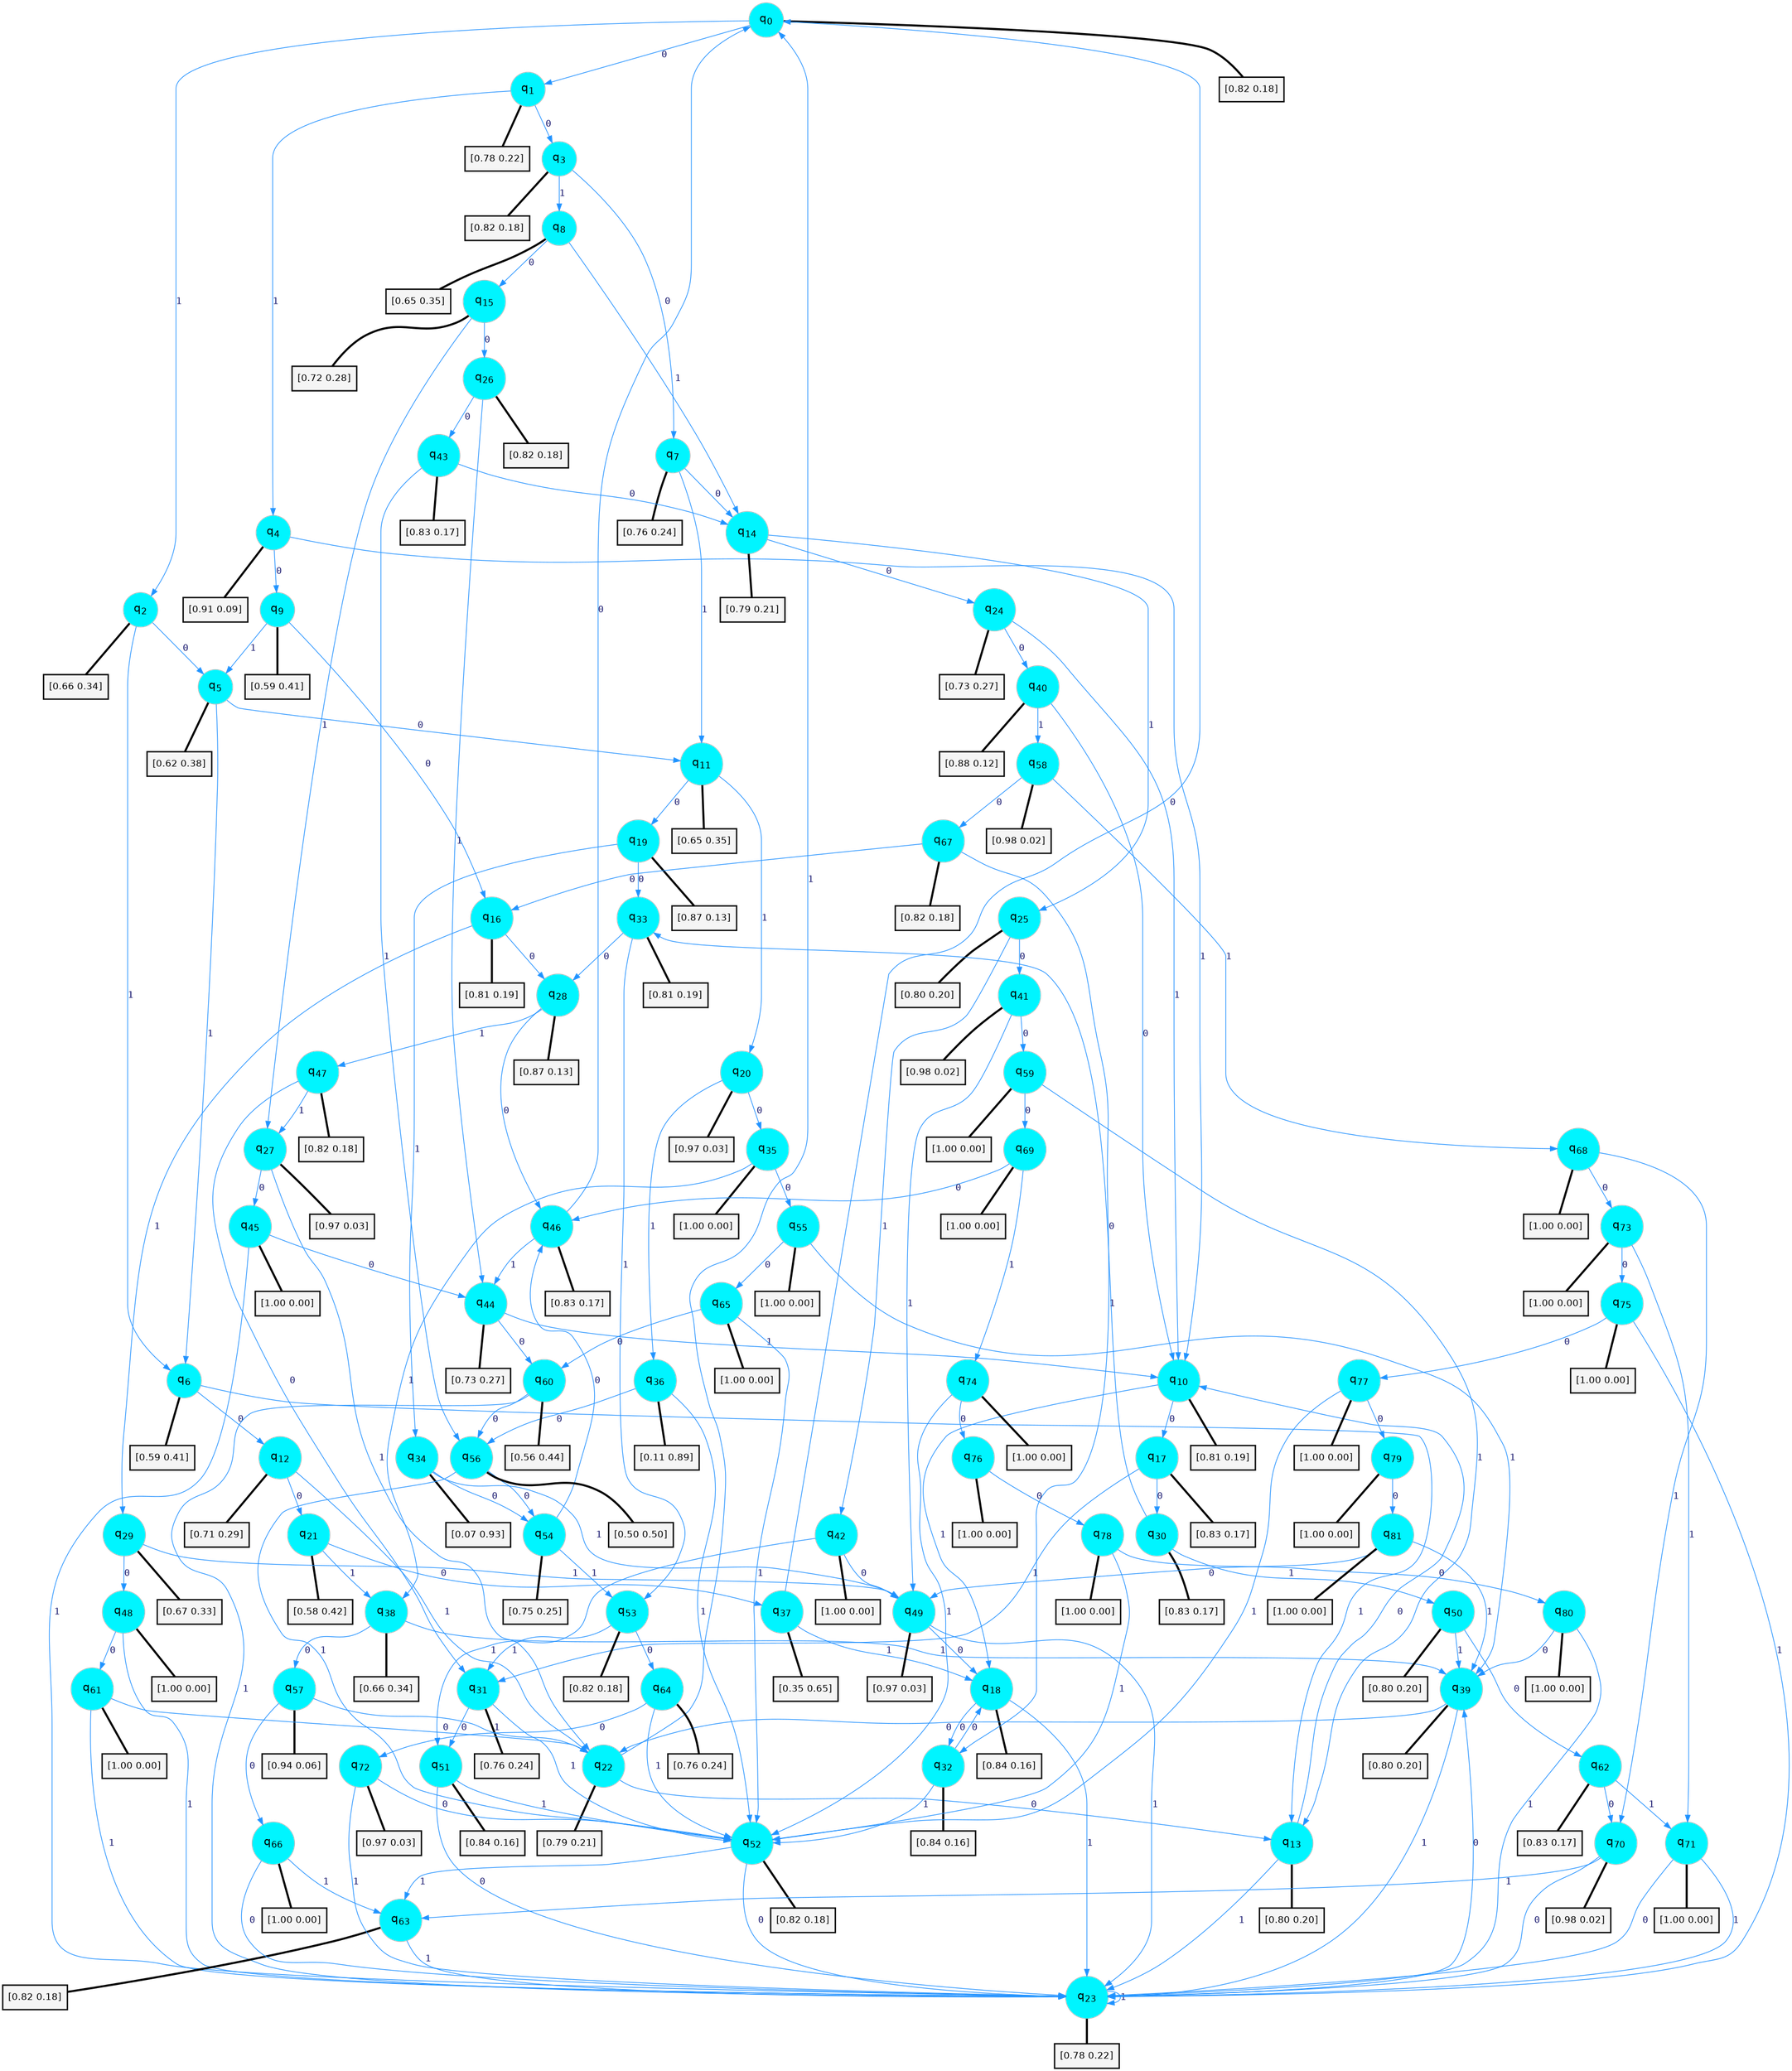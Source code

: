 digraph G {
graph [
bgcolor=transparent, dpi=300, rankdir=TD, size="40,25"];
node [
color=gray, fillcolor=turquoise1, fontcolor=black, fontname=Helvetica, fontsize=16, fontweight=bold, shape=circle, style=filled];
edge [
arrowsize=1, color=dodgerblue1, fontcolor=midnightblue, fontname=courier, fontweight=bold, penwidth=1, style=solid, weight=20];
0[label=<q<SUB>0</SUB>>];
1[label=<q<SUB>1</SUB>>];
2[label=<q<SUB>2</SUB>>];
3[label=<q<SUB>3</SUB>>];
4[label=<q<SUB>4</SUB>>];
5[label=<q<SUB>5</SUB>>];
6[label=<q<SUB>6</SUB>>];
7[label=<q<SUB>7</SUB>>];
8[label=<q<SUB>8</SUB>>];
9[label=<q<SUB>9</SUB>>];
10[label=<q<SUB>10</SUB>>];
11[label=<q<SUB>11</SUB>>];
12[label=<q<SUB>12</SUB>>];
13[label=<q<SUB>13</SUB>>];
14[label=<q<SUB>14</SUB>>];
15[label=<q<SUB>15</SUB>>];
16[label=<q<SUB>16</SUB>>];
17[label=<q<SUB>17</SUB>>];
18[label=<q<SUB>18</SUB>>];
19[label=<q<SUB>19</SUB>>];
20[label=<q<SUB>20</SUB>>];
21[label=<q<SUB>21</SUB>>];
22[label=<q<SUB>22</SUB>>];
23[label=<q<SUB>23</SUB>>];
24[label=<q<SUB>24</SUB>>];
25[label=<q<SUB>25</SUB>>];
26[label=<q<SUB>26</SUB>>];
27[label=<q<SUB>27</SUB>>];
28[label=<q<SUB>28</SUB>>];
29[label=<q<SUB>29</SUB>>];
30[label=<q<SUB>30</SUB>>];
31[label=<q<SUB>31</SUB>>];
32[label=<q<SUB>32</SUB>>];
33[label=<q<SUB>33</SUB>>];
34[label=<q<SUB>34</SUB>>];
35[label=<q<SUB>35</SUB>>];
36[label=<q<SUB>36</SUB>>];
37[label=<q<SUB>37</SUB>>];
38[label=<q<SUB>38</SUB>>];
39[label=<q<SUB>39</SUB>>];
40[label=<q<SUB>40</SUB>>];
41[label=<q<SUB>41</SUB>>];
42[label=<q<SUB>42</SUB>>];
43[label=<q<SUB>43</SUB>>];
44[label=<q<SUB>44</SUB>>];
45[label=<q<SUB>45</SUB>>];
46[label=<q<SUB>46</SUB>>];
47[label=<q<SUB>47</SUB>>];
48[label=<q<SUB>48</SUB>>];
49[label=<q<SUB>49</SUB>>];
50[label=<q<SUB>50</SUB>>];
51[label=<q<SUB>51</SUB>>];
52[label=<q<SUB>52</SUB>>];
53[label=<q<SUB>53</SUB>>];
54[label=<q<SUB>54</SUB>>];
55[label=<q<SUB>55</SUB>>];
56[label=<q<SUB>56</SUB>>];
57[label=<q<SUB>57</SUB>>];
58[label=<q<SUB>58</SUB>>];
59[label=<q<SUB>59</SUB>>];
60[label=<q<SUB>60</SUB>>];
61[label=<q<SUB>61</SUB>>];
62[label=<q<SUB>62</SUB>>];
63[label=<q<SUB>63</SUB>>];
64[label=<q<SUB>64</SUB>>];
65[label=<q<SUB>65</SUB>>];
66[label=<q<SUB>66</SUB>>];
67[label=<q<SUB>67</SUB>>];
68[label=<q<SUB>68</SUB>>];
69[label=<q<SUB>69</SUB>>];
70[label=<q<SUB>70</SUB>>];
71[label=<q<SUB>71</SUB>>];
72[label=<q<SUB>72</SUB>>];
73[label=<q<SUB>73</SUB>>];
74[label=<q<SUB>74</SUB>>];
75[label=<q<SUB>75</SUB>>];
76[label=<q<SUB>76</SUB>>];
77[label=<q<SUB>77</SUB>>];
78[label=<q<SUB>78</SUB>>];
79[label=<q<SUB>79</SUB>>];
80[label=<q<SUB>80</SUB>>];
81[label=<q<SUB>81</SUB>>];
82[label="[0.82 0.18]", shape=box,fontcolor=black, fontname=Helvetica, fontsize=14, penwidth=2, fillcolor=whitesmoke,color=black];
83[label="[0.78 0.22]", shape=box,fontcolor=black, fontname=Helvetica, fontsize=14, penwidth=2, fillcolor=whitesmoke,color=black];
84[label="[0.66 0.34]", shape=box,fontcolor=black, fontname=Helvetica, fontsize=14, penwidth=2, fillcolor=whitesmoke,color=black];
85[label="[0.82 0.18]", shape=box,fontcolor=black, fontname=Helvetica, fontsize=14, penwidth=2, fillcolor=whitesmoke,color=black];
86[label="[0.91 0.09]", shape=box,fontcolor=black, fontname=Helvetica, fontsize=14, penwidth=2, fillcolor=whitesmoke,color=black];
87[label="[0.62 0.38]", shape=box,fontcolor=black, fontname=Helvetica, fontsize=14, penwidth=2, fillcolor=whitesmoke,color=black];
88[label="[0.59 0.41]", shape=box,fontcolor=black, fontname=Helvetica, fontsize=14, penwidth=2, fillcolor=whitesmoke,color=black];
89[label="[0.76 0.24]", shape=box,fontcolor=black, fontname=Helvetica, fontsize=14, penwidth=2, fillcolor=whitesmoke,color=black];
90[label="[0.65 0.35]", shape=box,fontcolor=black, fontname=Helvetica, fontsize=14, penwidth=2, fillcolor=whitesmoke,color=black];
91[label="[0.59 0.41]", shape=box,fontcolor=black, fontname=Helvetica, fontsize=14, penwidth=2, fillcolor=whitesmoke,color=black];
92[label="[0.81 0.19]", shape=box,fontcolor=black, fontname=Helvetica, fontsize=14, penwidth=2, fillcolor=whitesmoke,color=black];
93[label="[0.65 0.35]", shape=box,fontcolor=black, fontname=Helvetica, fontsize=14, penwidth=2, fillcolor=whitesmoke,color=black];
94[label="[0.71 0.29]", shape=box,fontcolor=black, fontname=Helvetica, fontsize=14, penwidth=2, fillcolor=whitesmoke,color=black];
95[label="[0.80 0.20]", shape=box,fontcolor=black, fontname=Helvetica, fontsize=14, penwidth=2, fillcolor=whitesmoke,color=black];
96[label="[0.79 0.21]", shape=box,fontcolor=black, fontname=Helvetica, fontsize=14, penwidth=2, fillcolor=whitesmoke,color=black];
97[label="[0.72 0.28]", shape=box,fontcolor=black, fontname=Helvetica, fontsize=14, penwidth=2, fillcolor=whitesmoke,color=black];
98[label="[0.81 0.19]", shape=box,fontcolor=black, fontname=Helvetica, fontsize=14, penwidth=2, fillcolor=whitesmoke,color=black];
99[label="[0.83 0.17]", shape=box,fontcolor=black, fontname=Helvetica, fontsize=14, penwidth=2, fillcolor=whitesmoke,color=black];
100[label="[0.84 0.16]", shape=box,fontcolor=black, fontname=Helvetica, fontsize=14, penwidth=2, fillcolor=whitesmoke,color=black];
101[label="[0.87 0.13]", shape=box,fontcolor=black, fontname=Helvetica, fontsize=14, penwidth=2, fillcolor=whitesmoke,color=black];
102[label="[0.97 0.03]", shape=box,fontcolor=black, fontname=Helvetica, fontsize=14, penwidth=2, fillcolor=whitesmoke,color=black];
103[label="[0.58 0.42]", shape=box,fontcolor=black, fontname=Helvetica, fontsize=14, penwidth=2, fillcolor=whitesmoke,color=black];
104[label="[0.79 0.21]", shape=box,fontcolor=black, fontname=Helvetica, fontsize=14, penwidth=2, fillcolor=whitesmoke,color=black];
105[label="[0.78 0.22]", shape=box,fontcolor=black, fontname=Helvetica, fontsize=14, penwidth=2, fillcolor=whitesmoke,color=black];
106[label="[0.73 0.27]", shape=box,fontcolor=black, fontname=Helvetica, fontsize=14, penwidth=2, fillcolor=whitesmoke,color=black];
107[label="[0.80 0.20]", shape=box,fontcolor=black, fontname=Helvetica, fontsize=14, penwidth=2, fillcolor=whitesmoke,color=black];
108[label="[0.82 0.18]", shape=box,fontcolor=black, fontname=Helvetica, fontsize=14, penwidth=2, fillcolor=whitesmoke,color=black];
109[label="[0.97 0.03]", shape=box,fontcolor=black, fontname=Helvetica, fontsize=14, penwidth=2, fillcolor=whitesmoke,color=black];
110[label="[0.87 0.13]", shape=box,fontcolor=black, fontname=Helvetica, fontsize=14, penwidth=2, fillcolor=whitesmoke,color=black];
111[label="[0.67 0.33]", shape=box,fontcolor=black, fontname=Helvetica, fontsize=14, penwidth=2, fillcolor=whitesmoke,color=black];
112[label="[0.83 0.17]", shape=box,fontcolor=black, fontname=Helvetica, fontsize=14, penwidth=2, fillcolor=whitesmoke,color=black];
113[label="[0.76 0.24]", shape=box,fontcolor=black, fontname=Helvetica, fontsize=14, penwidth=2, fillcolor=whitesmoke,color=black];
114[label="[0.84 0.16]", shape=box,fontcolor=black, fontname=Helvetica, fontsize=14, penwidth=2, fillcolor=whitesmoke,color=black];
115[label="[0.81 0.19]", shape=box,fontcolor=black, fontname=Helvetica, fontsize=14, penwidth=2, fillcolor=whitesmoke,color=black];
116[label="[0.07 0.93]", shape=box,fontcolor=black, fontname=Helvetica, fontsize=14, penwidth=2, fillcolor=whitesmoke,color=black];
117[label="[1.00 0.00]", shape=box,fontcolor=black, fontname=Helvetica, fontsize=14, penwidth=2, fillcolor=whitesmoke,color=black];
118[label="[0.11 0.89]", shape=box,fontcolor=black, fontname=Helvetica, fontsize=14, penwidth=2, fillcolor=whitesmoke,color=black];
119[label="[0.35 0.65]", shape=box,fontcolor=black, fontname=Helvetica, fontsize=14, penwidth=2, fillcolor=whitesmoke,color=black];
120[label="[0.66 0.34]", shape=box,fontcolor=black, fontname=Helvetica, fontsize=14, penwidth=2, fillcolor=whitesmoke,color=black];
121[label="[0.80 0.20]", shape=box,fontcolor=black, fontname=Helvetica, fontsize=14, penwidth=2, fillcolor=whitesmoke,color=black];
122[label="[0.88 0.12]", shape=box,fontcolor=black, fontname=Helvetica, fontsize=14, penwidth=2, fillcolor=whitesmoke,color=black];
123[label="[0.98 0.02]", shape=box,fontcolor=black, fontname=Helvetica, fontsize=14, penwidth=2, fillcolor=whitesmoke,color=black];
124[label="[1.00 0.00]", shape=box,fontcolor=black, fontname=Helvetica, fontsize=14, penwidth=2, fillcolor=whitesmoke,color=black];
125[label="[0.83 0.17]", shape=box,fontcolor=black, fontname=Helvetica, fontsize=14, penwidth=2, fillcolor=whitesmoke,color=black];
126[label="[0.73 0.27]", shape=box,fontcolor=black, fontname=Helvetica, fontsize=14, penwidth=2, fillcolor=whitesmoke,color=black];
127[label="[1.00 0.00]", shape=box,fontcolor=black, fontname=Helvetica, fontsize=14, penwidth=2, fillcolor=whitesmoke,color=black];
128[label="[0.83 0.17]", shape=box,fontcolor=black, fontname=Helvetica, fontsize=14, penwidth=2, fillcolor=whitesmoke,color=black];
129[label="[0.82 0.18]", shape=box,fontcolor=black, fontname=Helvetica, fontsize=14, penwidth=2, fillcolor=whitesmoke,color=black];
130[label="[1.00 0.00]", shape=box,fontcolor=black, fontname=Helvetica, fontsize=14, penwidth=2, fillcolor=whitesmoke,color=black];
131[label="[0.97 0.03]", shape=box,fontcolor=black, fontname=Helvetica, fontsize=14, penwidth=2, fillcolor=whitesmoke,color=black];
132[label="[0.80 0.20]", shape=box,fontcolor=black, fontname=Helvetica, fontsize=14, penwidth=2, fillcolor=whitesmoke,color=black];
133[label="[0.84 0.16]", shape=box,fontcolor=black, fontname=Helvetica, fontsize=14, penwidth=2, fillcolor=whitesmoke,color=black];
134[label="[0.82 0.18]", shape=box,fontcolor=black, fontname=Helvetica, fontsize=14, penwidth=2, fillcolor=whitesmoke,color=black];
135[label="[0.82 0.18]", shape=box,fontcolor=black, fontname=Helvetica, fontsize=14, penwidth=2, fillcolor=whitesmoke,color=black];
136[label="[0.75 0.25]", shape=box,fontcolor=black, fontname=Helvetica, fontsize=14, penwidth=2, fillcolor=whitesmoke,color=black];
137[label="[1.00 0.00]", shape=box,fontcolor=black, fontname=Helvetica, fontsize=14, penwidth=2, fillcolor=whitesmoke,color=black];
138[label="[0.50 0.50]", shape=box,fontcolor=black, fontname=Helvetica, fontsize=14, penwidth=2, fillcolor=whitesmoke,color=black];
139[label="[0.94 0.06]", shape=box,fontcolor=black, fontname=Helvetica, fontsize=14, penwidth=2, fillcolor=whitesmoke,color=black];
140[label="[0.98 0.02]", shape=box,fontcolor=black, fontname=Helvetica, fontsize=14, penwidth=2, fillcolor=whitesmoke,color=black];
141[label="[1.00 0.00]", shape=box,fontcolor=black, fontname=Helvetica, fontsize=14, penwidth=2, fillcolor=whitesmoke,color=black];
142[label="[0.56 0.44]", shape=box,fontcolor=black, fontname=Helvetica, fontsize=14, penwidth=2, fillcolor=whitesmoke,color=black];
143[label="[1.00 0.00]", shape=box,fontcolor=black, fontname=Helvetica, fontsize=14, penwidth=2, fillcolor=whitesmoke,color=black];
144[label="[0.83 0.17]", shape=box,fontcolor=black, fontname=Helvetica, fontsize=14, penwidth=2, fillcolor=whitesmoke,color=black];
145[label="[0.82 0.18]", shape=box,fontcolor=black, fontname=Helvetica, fontsize=14, penwidth=2, fillcolor=whitesmoke,color=black];
146[label="[0.76 0.24]", shape=box,fontcolor=black, fontname=Helvetica, fontsize=14, penwidth=2, fillcolor=whitesmoke,color=black];
147[label="[1.00 0.00]", shape=box,fontcolor=black, fontname=Helvetica, fontsize=14, penwidth=2, fillcolor=whitesmoke,color=black];
148[label="[1.00 0.00]", shape=box,fontcolor=black, fontname=Helvetica, fontsize=14, penwidth=2, fillcolor=whitesmoke,color=black];
149[label="[0.82 0.18]", shape=box,fontcolor=black, fontname=Helvetica, fontsize=14, penwidth=2, fillcolor=whitesmoke,color=black];
150[label="[1.00 0.00]", shape=box,fontcolor=black, fontname=Helvetica, fontsize=14, penwidth=2, fillcolor=whitesmoke,color=black];
151[label="[1.00 0.00]", shape=box,fontcolor=black, fontname=Helvetica, fontsize=14, penwidth=2, fillcolor=whitesmoke,color=black];
152[label="[0.98 0.02]", shape=box,fontcolor=black, fontname=Helvetica, fontsize=14, penwidth=2, fillcolor=whitesmoke,color=black];
153[label="[1.00 0.00]", shape=box,fontcolor=black, fontname=Helvetica, fontsize=14, penwidth=2, fillcolor=whitesmoke,color=black];
154[label="[0.97 0.03]", shape=box,fontcolor=black, fontname=Helvetica, fontsize=14, penwidth=2, fillcolor=whitesmoke,color=black];
155[label="[1.00 0.00]", shape=box,fontcolor=black, fontname=Helvetica, fontsize=14, penwidth=2, fillcolor=whitesmoke,color=black];
156[label="[1.00 0.00]", shape=box,fontcolor=black, fontname=Helvetica, fontsize=14, penwidth=2, fillcolor=whitesmoke,color=black];
157[label="[1.00 0.00]", shape=box,fontcolor=black, fontname=Helvetica, fontsize=14, penwidth=2, fillcolor=whitesmoke,color=black];
158[label="[1.00 0.00]", shape=box,fontcolor=black, fontname=Helvetica, fontsize=14, penwidth=2, fillcolor=whitesmoke,color=black];
159[label="[1.00 0.00]", shape=box,fontcolor=black, fontname=Helvetica, fontsize=14, penwidth=2, fillcolor=whitesmoke,color=black];
160[label="[1.00 0.00]", shape=box,fontcolor=black, fontname=Helvetica, fontsize=14, penwidth=2, fillcolor=whitesmoke,color=black];
161[label="[1.00 0.00]", shape=box,fontcolor=black, fontname=Helvetica, fontsize=14, penwidth=2, fillcolor=whitesmoke,color=black];
162[label="[1.00 0.00]", shape=box,fontcolor=black, fontname=Helvetica, fontsize=14, penwidth=2, fillcolor=whitesmoke,color=black];
163[label="[1.00 0.00]", shape=box,fontcolor=black, fontname=Helvetica, fontsize=14, penwidth=2, fillcolor=whitesmoke,color=black];
0->1 [label=0];
0->2 [label=1];
0->82 [arrowhead=none, penwidth=3,color=black];
1->3 [label=0];
1->4 [label=1];
1->83 [arrowhead=none, penwidth=3,color=black];
2->5 [label=0];
2->6 [label=1];
2->84 [arrowhead=none, penwidth=3,color=black];
3->7 [label=0];
3->8 [label=1];
3->85 [arrowhead=none, penwidth=3,color=black];
4->9 [label=0];
4->10 [label=1];
4->86 [arrowhead=none, penwidth=3,color=black];
5->11 [label=0];
5->6 [label=1];
5->87 [arrowhead=none, penwidth=3,color=black];
6->12 [label=0];
6->13 [label=1];
6->88 [arrowhead=none, penwidth=3,color=black];
7->14 [label=0];
7->11 [label=1];
7->89 [arrowhead=none, penwidth=3,color=black];
8->15 [label=0];
8->14 [label=1];
8->90 [arrowhead=none, penwidth=3,color=black];
9->16 [label=0];
9->5 [label=1];
9->91 [arrowhead=none, penwidth=3,color=black];
10->17 [label=0];
10->18 [label=1];
10->92 [arrowhead=none, penwidth=3,color=black];
11->19 [label=0];
11->20 [label=1];
11->93 [arrowhead=none, penwidth=3,color=black];
12->21 [label=0];
12->22 [label=1];
12->94 [arrowhead=none, penwidth=3,color=black];
13->10 [label=0];
13->23 [label=1];
13->95 [arrowhead=none, penwidth=3,color=black];
14->24 [label=0];
14->25 [label=1];
14->96 [arrowhead=none, penwidth=3,color=black];
15->26 [label=0];
15->27 [label=1];
15->97 [arrowhead=none, penwidth=3,color=black];
16->28 [label=0];
16->29 [label=1];
16->98 [arrowhead=none, penwidth=3,color=black];
17->30 [label=0];
17->31 [label=1];
17->99 [arrowhead=none, penwidth=3,color=black];
18->32 [label=0];
18->23 [label=1];
18->100 [arrowhead=none, penwidth=3,color=black];
19->33 [label=0];
19->34 [label=1];
19->101 [arrowhead=none, penwidth=3,color=black];
20->35 [label=0];
20->36 [label=1];
20->102 [arrowhead=none, penwidth=3,color=black];
21->37 [label=0];
21->38 [label=1];
21->103 [arrowhead=none, penwidth=3,color=black];
22->13 [label=0];
22->0 [label=1];
22->104 [arrowhead=none, penwidth=3,color=black];
23->39 [label=0];
23->23 [label=1];
23->105 [arrowhead=none, penwidth=3,color=black];
24->40 [label=0];
24->10 [label=1];
24->106 [arrowhead=none, penwidth=3,color=black];
25->41 [label=0];
25->42 [label=1];
25->107 [arrowhead=none, penwidth=3,color=black];
26->43 [label=0];
26->44 [label=1];
26->108 [arrowhead=none, penwidth=3,color=black];
27->45 [label=0];
27->22 [label=1];
27->109 [arrowhead=none, penwidth=3,color=black];
28->46 [label=0];
28->47 [label=1];
28->110 [arrowhead=none, penwidth=3,color=black];
29->48 [label=0];
29->49 [label=1];
29->111 [arrowhead=none, penwidth=3,color=black];
30->33 [label=0];
30->50 [label=1];
30->112 [arrowhead=none, penwidth=3,color=black];
31->51 [label=0];
31->52 [label=1];
31->113 [arrowhead=none, penwidth=3,color=black];
32->18 [label=0];
32->52 [label=1];
32->114 [arrowhead=none, penwidth=3,color=black];
33->28 [label=0];
33->53 [label=1];
33->115 [arrowhead=none, penwidth=3,color=black];
34->54 [label=0];
34->49 [label=1];
34->116 [arrowhead=none, penwidth=3,color=black];
35->55 [label=0];
35->38 [label=1];
35->117 [arrowhead=none, penwidth=3,color=black];
36->56 [label=0];
36->52 [label=1];
36->118 [arrowhead=none, penwidth=3,color=black];
37->0 [label=0];
37->18 [label=1];
37->119 [arrowhead=none, penwidth=3,color=black];
38->57 [label=0];
38->39 [label=1];
38->120 [arrowhead=none, penwidth=3,color=black];
39->22 [label=0];
39->23 [label=1];
39->121 [arrowhead=none, penwidth=3,color=black];
40->10 [label=0];
40->58 [label=1];
40->122 [arrowhead=none, penwidth=3,color=black];
41->59 [label=0];
41->49 [label=1];
41->123 [arrowhead=none, penwidth=3,color=black];
42->49 [label=0];
42->51 [label=1];
42->124 [arrowhead=none, penwidth=3,color=black];
43->14 [label=0];
43->56 [label=1];
43->125 [arrowhead=none, penwidth=3,color=black];
44->60 [label=0];
44->10 [label=1];
44->126 [arrowhead=none, penwidth=3,color=black];
45->44 [label=0];
45->23 [label=1];
45->127 [arrowhead=none, penwidth=3,color=black];
46->0 [label=0];
46->44 [label=1];
46->128 [arrowhead=none, penwidth=3,color=black];
47->31 [label=0];
47->27 [label=1];
47->129 [arrowhead=none, penwidth=3,color=black];
48->61 [label=0];
48->23 [label=1];
48->130 [arrowhead=none, penwidth=3,color=black];
49->18 [label=0];
49->23 [label=1];
49->131 [arrowhead=none, penwidth=3,color=black];
50->62 [label=0];
50->39 [label=1];
50->132 [arrowhead=none, penwidth=3,color=black];
51->23 [label=0];
51->52 [label=1];
51->133 [arrowhead=none, penwidth=3,color=black];
52->23 [label=0];
52->63 [label=1];
52->134 [arrowhead=none, penwidth=3,color=black];
53->64 [label=0];
53->31 [label=1];
53->135 [arrowhead=none, penwidth=3,color=black];
54->46 [label=0];
54->53 [label=1];
54->136 [arrowhead=none, penwidth=3,color=black];
55->65 [label=0];
55->39 [label=1];
55->137 [arrowhead=none, penwidth=3,color=black];
56->54 [label=0];
56->52 [label=1];
56->138 [arrowhead=none, penwidth=3,color=black];
57->66 [label=0];
57->22 [label=1];
57->139 [arrowhead=none, penwidth=3,color=black];
58->67 [label=0];
58->68 [label=1];
58->140 [arrowhead=none, penwidth=3,color=black];
59->69 [label=0];
59->13 [label=1];
59->141 [arrowhead=none, penwidth=3,color=black];
60->56 [label=0];
60->23 [label=1];
60->142 [arrowhead=none, penwidth=3,color=black];
61->22 [label=0];
61->23 [label=1];
61->143 [arrowhead=none, penwidth=3,color=black];
62->70 [label=0];
62->71 [label=1];
62->144 [arrowhead=none, penwidth=3,color=black];
63->23 [label=1];
63->145 [arrowhead=none, penwidth=3,color=black];
64->72 [label=0];
64->52 [label=1];
64->146 [arrowhead=none, penwidth=3,color=black];
65->60 [label=0];
65->52 [label=1];
65->147 [arrowhead=none, penwidth=3,color=black];
66->23 [label=0];
66->63 [label=1];
66->148 [arrowhead=none, penwidth=3,color=black];
67->16 [label=0];
67->32 [label=1];
67->149 [arrowhead=none, penwidth=3,color=black];
68->73 [label=0];
68->70 [label=1];
68->150 [arrowhead=none, penwidth=3,color=black];
69->46 [label=0];
69->74 [label=1];
69->151 [arrowhead=none, penwidth=3,color=black];
70->23 [label=0];
70->63 [label=1];
70->152 [arrowhead=none, penwidth=3,color=black];
71->23 [label=0];
71->23 [label=1];
71->153 [arrowhead=none, penwidth=3,color=black];
72->52 [label=0];
72->23 [label=1];
72->154 [arrowhead=none, penwidth=3,color=black];
73->75 [label=0];
73->71 [label=1];
73->155 [arrowhead=none, penwidth=3,color=black];
74->76 [label=0];
74->52 [label=1];
74->156 [arrowhead=none, penwidth=3,color=black];
75->77 [label=0];
75->23 [label=1];
75->157 [arrowhead=none, penwidth=3,color=black];
76->78 [label=0];
76->158 [arrowhead=none, penwidth=3,color=black];
77->79 [label=0];
77->52 [label=1];
77->159 [arrowhead=none, penwidth=3,color=black];
78->80 [label=0];
78->52 [label=1];
78->160 [arrowhead=none, penwidth=3,color=black];
79->81 [label=0];
79->161 [arrowhead=none, penwidth=3,color=black];
80->39 [label=0];
80->23 [label=1];
80->162 [arrowhead=none, penwidth=3,color=black];
81->49 [label=0];
81->39 [label=1];
81->163 [arrowhead=none, penwidth=3,color=black];
}
